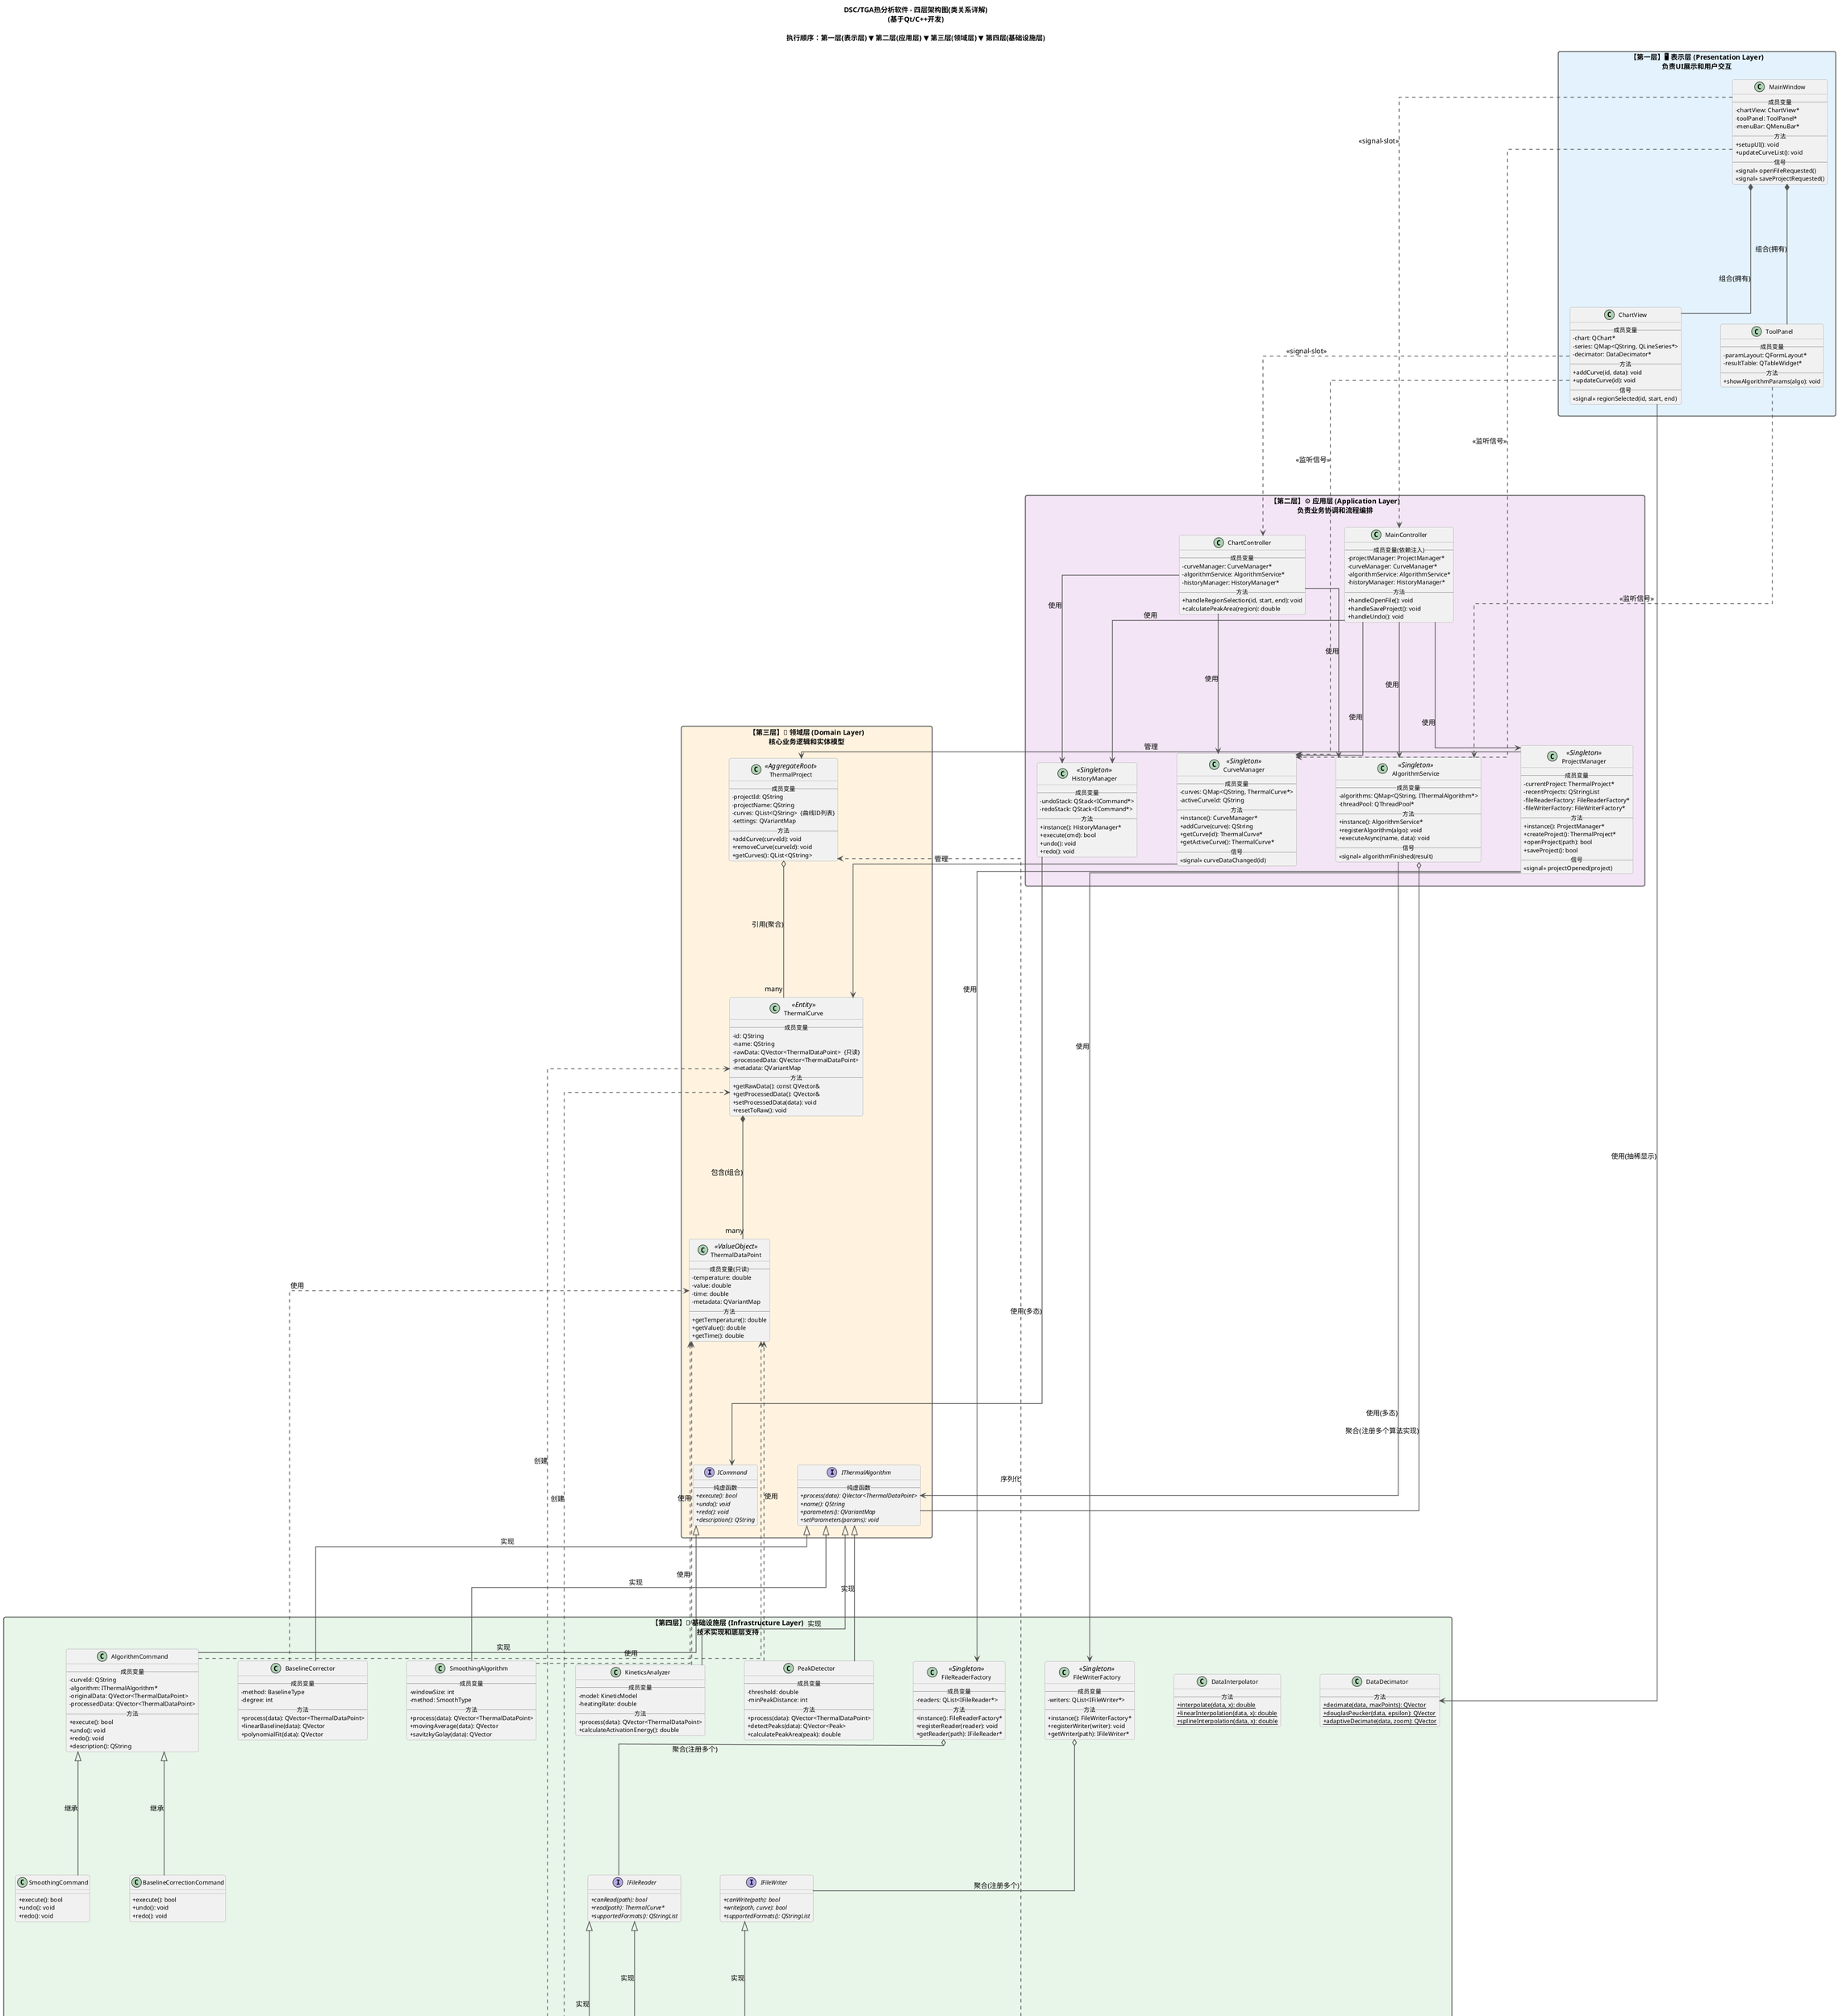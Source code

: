 @startuml DSC_TGA_Layer_Architecture

' 布局设置
top to bottom direction

skinparam monochrome false
skinparam shadowing false
skinparam packageStyle rectangle
skinparam defaultFontName Microsoft YaHei
skinparam defaultFontSize 14
skinparam classAttributeIconSize 0
skinparam ClassAttributeFontSize 12
skinparam ClassPadding 8
skinparam RoundCorner 8
skinparam nodesep 80
skinparam ranksep 250
skinparam linetype ortho
skinparam ArrowColor #555555
skinparam ArrowThickness 1.5
skinparam ClassBorderColor #999999
skinparam PackageBorderColor #666666
skinparam PackageBorderThickness 2
skinparam PackageTitleFontSize 18
skinparam PackageFontStyle bold
skinparam NoteBackgroundColor #FFFFF5
skinparam NoteBorderColor #DDDDCC
skinparam LegendBackgroundColor #FAFAFA
skinparam LegendBorderColor #E0E0E0

title DSC/TGA热分析软件 - 四层架构图(类关系详解)\n(基于Qt/C++开发)\n\n<b>执行顺序：第一层(表示层) ▼ 第二层(应用层) ▼ 第三层(领域层) ▼ 第四层(基础设施层)</b>

' ========== 第一层：表示层 ==========
package "【第一层】🖥️ 表示层 (Presentation Layer)\n负责UI展示和用户交互" #E3F2FD {
    ' 统领类 - MainWindow
    class MainWindow {
        --成员变量--
        - chartView: ChartView*
        - toolPanel: ToolPanel*
        - menuBar: QMenuBar*
        --方法--
        + setupUI(): void
        + updateCurveList(): void
        --信号--
        <<signal>> openFileRequested()
        <<signal>> saveProjectRequested()
    }

    ' 子组件 - 水平排列
    together {
        class ChartView {
            --成员变量--
            - chart: QChart*
            - series: QMap<QString, QLineSeries*>
            - decimator: DataDecimator*
            --方法--
            + addCurve(id, data): void
            + updateCurve(id): void
            --信号--
            <<signal>> regionSelected(id, start, end)
        }

        class ToolPanel {
            --成员变量--
            - paramLayout: QFormLayout*
            - resultTable: QTableWidget*
            --方法--
            + showAlgorithmParams(algo): void
        }
    }

    MainWindow *-down- ChartView : 组合(拥有)
    MainWindow *-down- ToolPanel : 组合(拥有)
    MainWindow -[hidden]down-> ChartView
    MainWindow -[hidden]down-> ToolPanel
}

' ========== 第二层：应用层 ==========
package "【第二层】⚙️ 应用层 (Application Layer)\n负责业务协调和流程编排" #F3E5F5 {
    ' 统领类 - Controllers（协调器）
    together {
        class MainController {
            --成员变量(依赖注入)--
            - projectManager: ProjectManager*
            - curveManager: CurveManager*
            - algorithmService: AlgorithmService*
            - historyManager: HistoryManager*
            --方法--
            + handleOpenFile(): void
            + handleSaveProject(): void
            + handleUndo(): void
        }

        class ChartController {
            --成员变量--
            - curveManager: CurveManager*
            - algorithmService: AlgorithmService*
            - historyManager: HistoryManager*
            --方法--
            + handleRegionSelection(id, start, end): void
            + calculatePeakArea(region): double
        }
    }

    ' 服务类 - Managers & Services（被协调的服务）
    together {
        class ProjectManager <<Singleton>> {
        --成员变量--
        - currentProject: ThermalProject*
        - recentProjects: QStringList
        - fileReaderFactory: FileReaderFactory*
        - fileWriterFactory: FileWriterFactory*
        --方法--
        + instance(): ProjectManager*
        + createProject(): ThermalProject*
        + openProject(path): bool
        + saveProject(): bool
        --信号--
        <<signal>> projectOpened(project)
    }

    class CurveManager <<Singleton>> {
        --成员变量--
        - curves: QMap<QString, ThermalCurve*>
        - activeCurveId: QString
        --方法--
        + instance(): CurveManager*
        + addCurve(curve): QString
        + getCurve(id): ThermalCurve*
        + getActiveCurve(): ThermalCurve*
        --信号--
        <<signal>> curveDataChanged(id)
    }

    class AlgorithmService <<Singleton>> {
        --成员变量--
        - algorithms: QMap<QString, IThermalAlgorithm*>
        - threadPool: QThreadPool*
        --方法--
        + instance(): AlgorithmService*
        + registerAlgorithm(algo): void
        + executeAsync(name, data): void
        --信号--
        <<signal>> algorithmFinished(result)
    }

        class HistoryManager <<Singleton>> {
            --成员变量--
            - undoStack: QStack<ICommand*>
            - redoStack: QStack<ICommand*>
            --方法--
            + instance(): HistoryManager*
            + execute(cmd): bool
            + undo(): void
            + redo(): void
        }
    }

    MainController -down-> ProjectManager : 使用
    MainController -down-> CurveManager : 使用
    MainController -down-> AlgorithmService : 使用
    MainController -down-> HistoryManager : 使用
    ChartController -down-> CurveManager : 使用
    ChartController -down-> AlgorithmService : 使用
    ChartController -down-> HistoryManager : 使用

    ' 层内布局：Controllers 在上，Services 在下
    MainController -[hidden]down-> ProjectManager
    MainController -[hidden]down-> CurveManager
    ChartController -[hidden]down-> AlgorithmService
    ChartController -[hidden]down-> HistoryManager
}

' ========== 第三层：领域层 ==========
package "【第三层】🎯 领域层 (Domain Layer)\n核心业务逻辑和实体模型" #FFF3E0 {
    ' 统领类 - 聚合根和核心实体
    together {
        class ThermalProject <<AggregateRoot>> {
            --成员变量--
            - projectId: QString
            - projectName: QString
            - curves: QList<QString>  {曲线ID列表}
            - settings: QVariantMap
            --方法--
            + addCurve(curveId): void
            + removeCurve(curveId): void
            + getCurves(): QList<QString>
        }

        class ThermalCurve <<Entity>> {
            --成员变量--
            - id: QString
            - name: QString
            - rawData: QVector<ThermalDataPoint>  {只读}
            - processedData: QVector<ThermalDataPoint>
            - metadata: QVariantMap
            --方法--
            + getRawData(): const QVector&
            + getProcessedData(): QVector&
            + setProcessedData(data): void
            + resetToRaw(): void
        }
    }

    ' 值对象
    class ThermalDataPoint <<ValueObject>> {
        --成员变量(只读)--
        - temperature: double
        - value: double
        - time: double
        - metadata: QVariantMap
        --方法--
        + getTemperature(): double
        + getValue(): double
        + getTime(): double
    }

    ' 领域接口定义
    together {
        interface IThermalAlgorithm {
            --纯虚函数--
            + {abstract} process(data): QVector<ThermalDataPoint>
            + {abstract} name(): QString
            + {abstract} parameters(): QVariantMap
            + {abstract} setParameters(params): void
        }

        interface ICommand {
            --纯虚函数--
            + {abstract} execute(): bool
            + {abstract} undo(): void
            + {abstract} redo(): void
            + {abstract} description(): QString
        }
    }

    ThermalCurve *-down- "many" ThermalDataPoint : 包含(组合)
    ThermalProject o-down- "many" ThermalCurve : 引用(聚合)

    ' 层内布局：聚合根/实体 在上，值对象 在中，接口 在下
    ThermalProject -[hidden]down-> ThermalDataPoint
    ThermalCurve -[hidden]down-> ThermalDataPoint
    ThermalDataPoint -[hidden]down-> IThermalAlgorithm
    ThermalDataPoint -[hidden]down-> ICommand
}

' ========== 第四层：基础设施层 ==========
package "【第四层】🔧 基础设施层 (Infrastructure Layer)\n技术实现和底层支持" #E8F5E9 {
    ' 统领类 - 工厂（Factory）
    together {
        class FileReaderFactory <<Singleton>> {
            --成员变量--
            - readers: QList<IFileReader*>
            --方法--
            + instance(): FileReaderFactory*
            + registerReader(reader): void
            + getReader(path): IFileReader*
        }

        class FileWriterFactory <<Singleton>> {
            --成员变量--
            - writers: QList<IFileWriter*>
            --方法--
            + instance(): FileWriterFactory*
            + registerWriter(writer): void
            + getWriter(path): IFileWriter*
        }
    }

    ' 接口定义
    together {
        interface IFileReader {
            + {abstract} canRead(path): bool
            + {abstract} read(path): ThermalCurve*
            + {abstract} supportedFormats(): QStringList
        }

        interface IFileWriter {
            + {abstract} canWrite(path): bool
            + {abstract} write(path, curve): bool
            + {abstract} supportedFormats(): QStringList
        }
    }

    ' 具体实现类
    together {
        class TAInstrumentsReader {
            + canRead(path): bool
            + read(path): ThermalCurve*
        }

        class MettlerToledoReader {
            + canRead(path): bool
            + read(path): ThermalCurve*
        }

        class ProjectFileWriter {
            + canWrite(path): bool
            + write(path, project): bool
        }
    }

    ' Algorithm组
    together {
        class BaselineCorrector {
            --成员变量--
            - method: BaselineType
            - degree: int
            --方法--
            + process(data): QVector<ThermalDataPoint>
            + linearBaseline(data): QVector
            + polynomialFit(data): QVector
        }

        class SmoothingAlgorithm {
            --成员变量--
            - windowSize: int
            - method: SmoothType
            --方法--
            + process(data): QVector<ThermalDataPoint>
            + movingAverage(data): QVector
            + savitzkyGolay(data): QVector
        }

        class PeakDetector {
            --成员变量--
            - threshold: double
            - minPeakDistance: int
            --方法--
            + process(data): QVector<ThermalDataPoint>
            + detectPeaks(data): QVector<Peak>
            + calculatePeakArea(peak): double
        }

        class KineticsAnalyzer {
            --成员变量--
            - model: KineticModel
            - heatingRate: double
            --方法--
            + process(data): QVector<ThermalDataPoint>
            + calculateActivationEnergy(): double
        }
    }

    ' Command组 (命令模式具体实现)
    together {
        class AlgorithmCommand {
            --成员变量--
            - curveId: QString
            - algorithm: IThermalAlgorithm*
            - originalData: QVector<ThermalDataPoint>
            - processedData: QVector<ThermalDataPoint>
            --方法--
            + execute(): bool
            + undo(): void
            + redo(): void
            + description(): QString
        }

        class BaselineCorrectionCommand {
            + execute(): bool
            + undo(): void
            + redo(): void
        }

        class SmoothingCommand {
            + execute(): bool
            + undo(): void
            + redo(): void
        }
    }

    ' Utility组
    together {
        class DataDecimator {
            --方法--
            + {static} decimate(data, maxPoints): QVector
            + {static} douglasPeucker(data, epsilon): QVector
            + {static} adaptiveDecimate(data, zoom): QVector
        }

        class DataInterpolator {
            --方法--
            + {static} interpolate(data, x): double
            + {static} linearInterpolation(data, x): double
            + {static} splineInterpolation(data, x): double
        }
    }

    IFileReader <|-down- TAInstrumentsReader : 实现
    IFileReader <|-down- MettlerToledoReader : 实现
    FileReaderFactory o-down- IFileReader : 聚合(注册多个)

    IFileWriter <|-down- ProjectFileWriter : 实现
    FileWriterFactory o-down- IFileWriter : 聚合(注册多个)

    IThermalAlgorithm <|-down- BaselineCorrector : 实现
    IThermalAlgorithm <|-down- SmoothingAlgorithm : 实现
    IThermalAlgorithm <|-down- PeakDetector : 实现
    IThermalAlgorithm <|-down- KineticsAnalyzer : 实现

    ICommand <|-down- AlgorithmCommand : 实现
    AlgorithmCommand <|-down- BaselineCorrectionCommand : 继承
    AlgorithmCommand <|-down- SmoothingCommand : 继承

    ' 层内布局：工厂 在最上，接口 在中，具体实现 在下
    FileReaderFactory -[hidden]down-> IFileReader
    FileWriterFactory -[hidden]down-> IFileWriter
    IFileReader -[hidden]down-> TAInstrumentsReader
    IFileWriter -[hidden]down-> ProjectFileWriter
    TAInstrumentsReader -[hidden]right-> MettlerToledoReader
}

' ========== 布局控制(隐藏线) ==========
' 强制四层从上到下排列 - 使用每层的代表类
' 第一层在最上方
ToolPanel -[hidden]down-> MainController
ToolPanel -[hidden]down-> ProjectManager
ToolPanel -[hidden]down-> CurveManager
ToolPanel -[hidden]down-> AlgorithmService
ChartView -[hidden]down-> ChartController
ChartView -[hidden]down-> MainController
MainWindow -[hidden]down-> CurveManager
MainWindow -[hidden]down-> ProjectManager
MainWindow -[hidden]down-> AlgorithmService

' 第二层在第一层下方（增加更多连接）
MainController -[hidden]down-> ThermalProject
MainController -[hidden]down-> ThermalCurve
ProjectManager -[hidden]down-> ThermalCurve
ProjectManager -[hidden]down-> ThermalDataPoint
CurveManager -[hidden]down-> ThermalDataPoint
CurveManager -[hidden]down-> IThermalAlgorithm
AlgorithmService -[hidden]down-> IThermalAlgorithm
AlgorithmService -[hidden]down-> ICommand
ChartController -[hidden]down-> ThermalCurve
HistoryManager -[hidden]down-> ICommand

' 第三层在第二层下方（增加更多连接）
ThermalCurve -[hidden]down-> BaselineCorrector
ThermalCurve -[hidden]down-> SmoothingAlgorithm
ThermalProject -[hidden]down-> FileReaderFactory
ThermalProject -[hidden]down-> TAInstrumentsReader
IThermalAlgorithm -[hidden]down-> SmoothingAlgorithm
IThermalAlgorithm -[hidden]down-> BaselineCorrector
IThermalAlgorithm -[hidden]down-> PeakDetector
ICommand -[hidden]down-> AlgorithmCommand
ICommand -[hidden]down-> BaselineCorrectionCommand
ThermalDataPoint -[hidden]down-> DataDecimator

' ========== 跨层依赖关系 ==========

' 表示层 -> 应用层 (信号槽连接)
MainWindow ..> MainController : <<signal-slot>>
ChartView ..> ChartController : <<signal-slot>>

' 表示层 <- 应用层 (监听数据变化)
MainWindow ..> CurveManager : <<监听信号>>
ChartView ..> CurveManager : <<监听信号>>
ToolPanel ..> AlgorithmService : <<监听信号>>

' 表示层 -> 基础设施层 (直接使用工具类)
ChartView --> DataDecimator : 使用(抽稀显示)

' 应用层 -> 领域层
ProjectManager --> ThermalProject : 管理
CurveManager --> ThermalCurve : 管理
AlgorithmService --> IThermalAlgorithm : 使用(多态)
HistoryManager --> ICommand : 使用(多态)

' 应用层 -> 基础设施层
ProjectManager --> FileReaderFactory : 使用
ProjectManager --> FileWriterFactory : 使用
AlgorithmService o-- IThermalAlgorithm : 聚合(注册多个算法实现)

' 基础设施层 -> 领域层 (依赖领域对象)
BaselineCorrector ..> ThermalDataPoint : 使用
SmoothingAlgorithm ..> ThermalDataPoint : 使用
PeakDetector ..> ThermalDataPoint : 使用
KineticsAnalyzer ..> ThermalDataPoint : 使用
AlgorithmCommand ..> ThermalDataPoint : 使用
TAInstrumentsReader ..> ThermalCurve : 创建
MettlerToledoReader ..> ThermalCurve : 创建
ProjectFileWriter ..> ThermalProject : 序列化

' 图例说明
legend right
  <b>UML关系符号:</b>
  <&arrow-right> —→  依赖(uses)
  <&arrow-right> ..>  依赖(signal/slot)
  <&arrow-right> *--  组合(强拥有,生命周期一致)
  <&arrow-right> o--  聚合(弱拥有,可独立存在)
  <&arrow-right> <|.. 实现接口

  <b>成员变量类型:</b>
  - member: Type*  (指针成员)
  - member: Type&  (引用成员)
  - member: QList<Type*>  (容器)

  <b>层次职责:</b>
  <#E3F2FD>表示层</> - UI展示,只发信号
  <#F3E5F5>应用层</> - 业务协调,依赖注入
  <#FFF3E0>领域层</> - 核心模型,定义接口
  <#E8F5E9>基础设施层</> - 技术实现,实现接口

  <b>架构原则:</b>
  · 上层依赖下层
  · 依赖倒置(DIP): 领域层定义接口,基础设施层实现
  · 单一职责(SRP): 每个类只有一个变化原因
endlegend

@enduml
